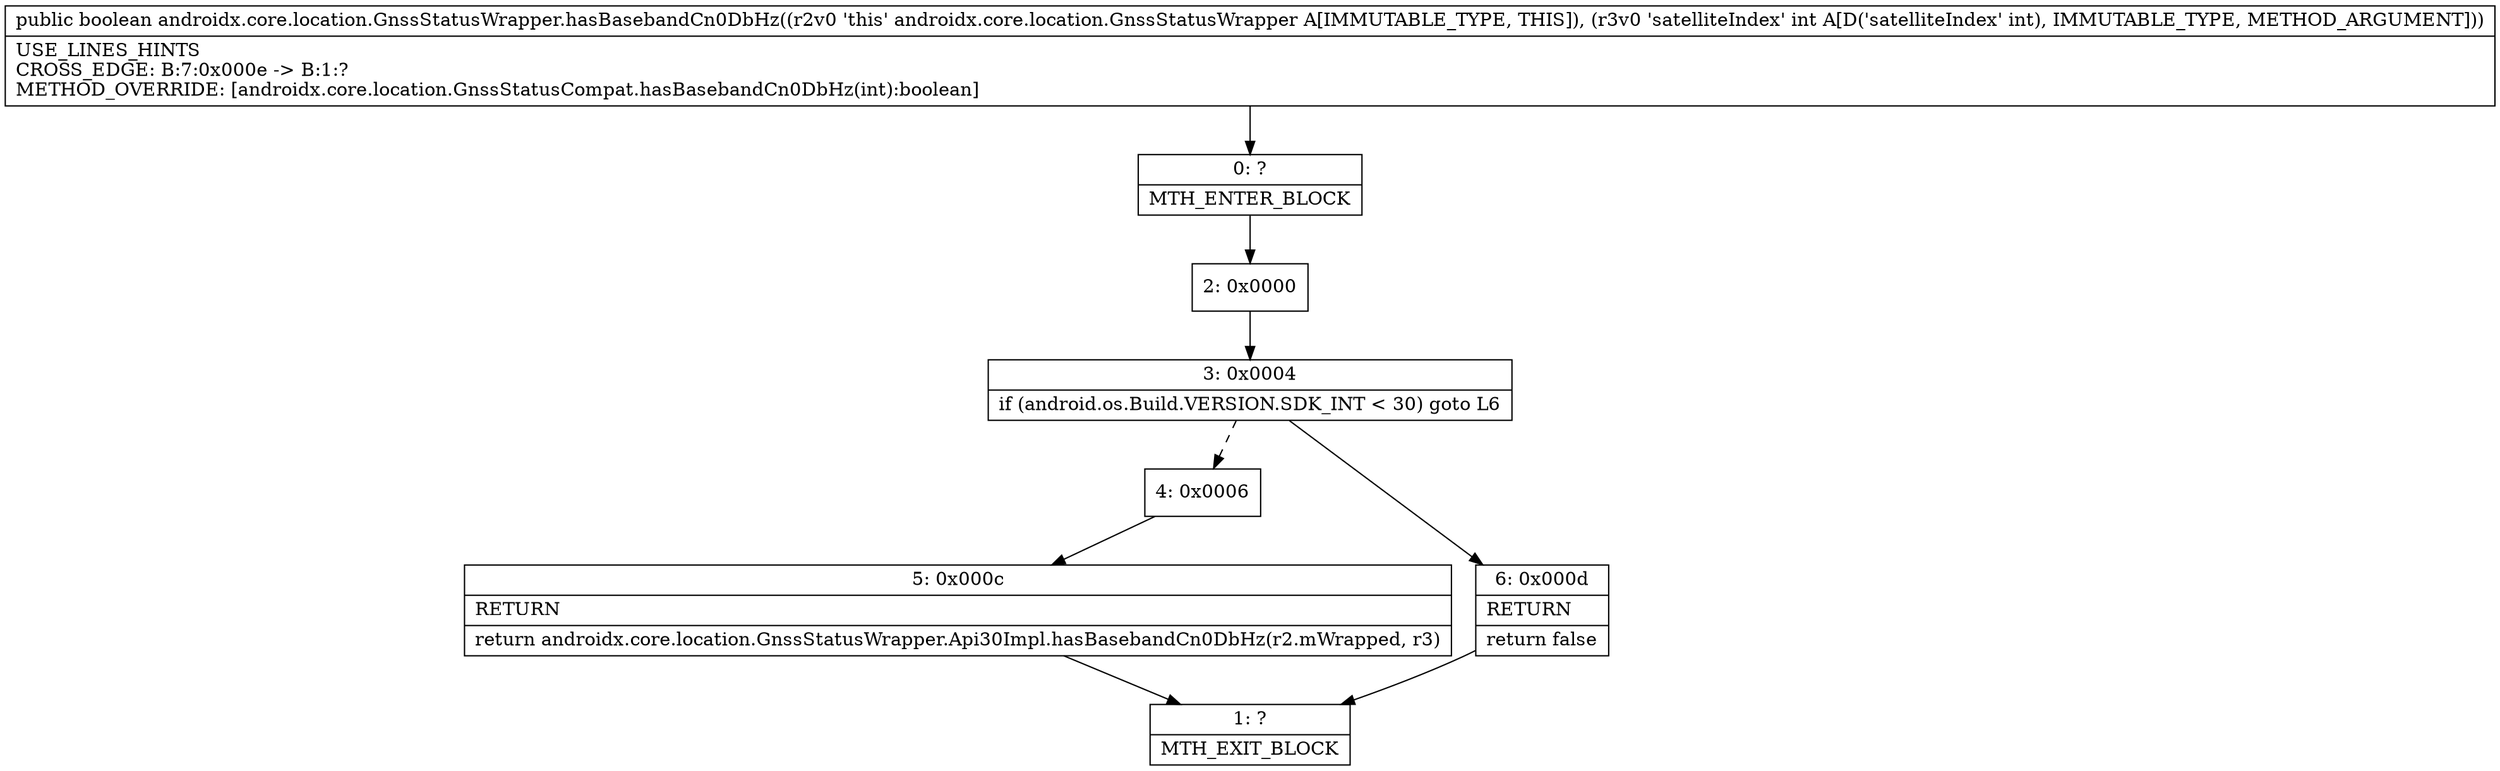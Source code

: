 digraph "CFG forandroidx.core.location.GnssStatusWrapper.hasBasebandCn0DbHz(I)Z" {
Node_0 [shape=record,label="{0\:\ ?|MTH_ENTER_BLOCK\l}"];
Node_2 [shape=record,label="{2\:\ 0x0000}"];
Node_3 [shape=record,label="{3\:\ 0x0004|if (android.os.Build.VERSION.SDK_INT \< 30) goto L6\l}"];
Node_4 [shape=record,label="{4\:\ 0x0006}"];
Node_5 [shape=record,label="{5\:\ 0x000c|RETURN\l|return androidx.core.location.GnssStatusWrapper.Api30Impl.hasBasebandCn0DbHz(r2.mWrapped, r3)\l}"];
Node_1 [shape=record,label="{1\:\ ?|MTH_EXIT_BLOCK\l}"];
Node_6 [shape=record,label="{6\:\ 0x000d|RETURN\l|return false\l}"];
MethodNode[shape=record,label="{public boolean androidx.core.location.GnssStatusWrapper.hasBasebandCn0DbHz((r2v0 'this' androidx.core.location.GnssStatusWrapper A[IMMUTABLE_TYPE, THIS]), (r3v0 'satelliteIndex' int A[D('satelliteIndex' int), IMMUTABLE_TYPE, METHOD_ARGUMENT]))  | USE_LINES_HINTS\lCROSS_EDGE: B:7:0x000e \-\> B:1:?\lMETHOD_OVERRIDE: [androidx.core.location.GnssStatusCompat.hasBasebandCn0DbHz(int):boolean]\l}"];
MethodNode -> Node_0;Node_0 -> Node_2;
Node_2 -> Node_3;
Node_3 -> Node_4[style=dashed];
Node_3 -> Node_6;
Node_4 -> Node_5;
Node_5 -> Node_1;
Node_6 -> Node_1;
}

